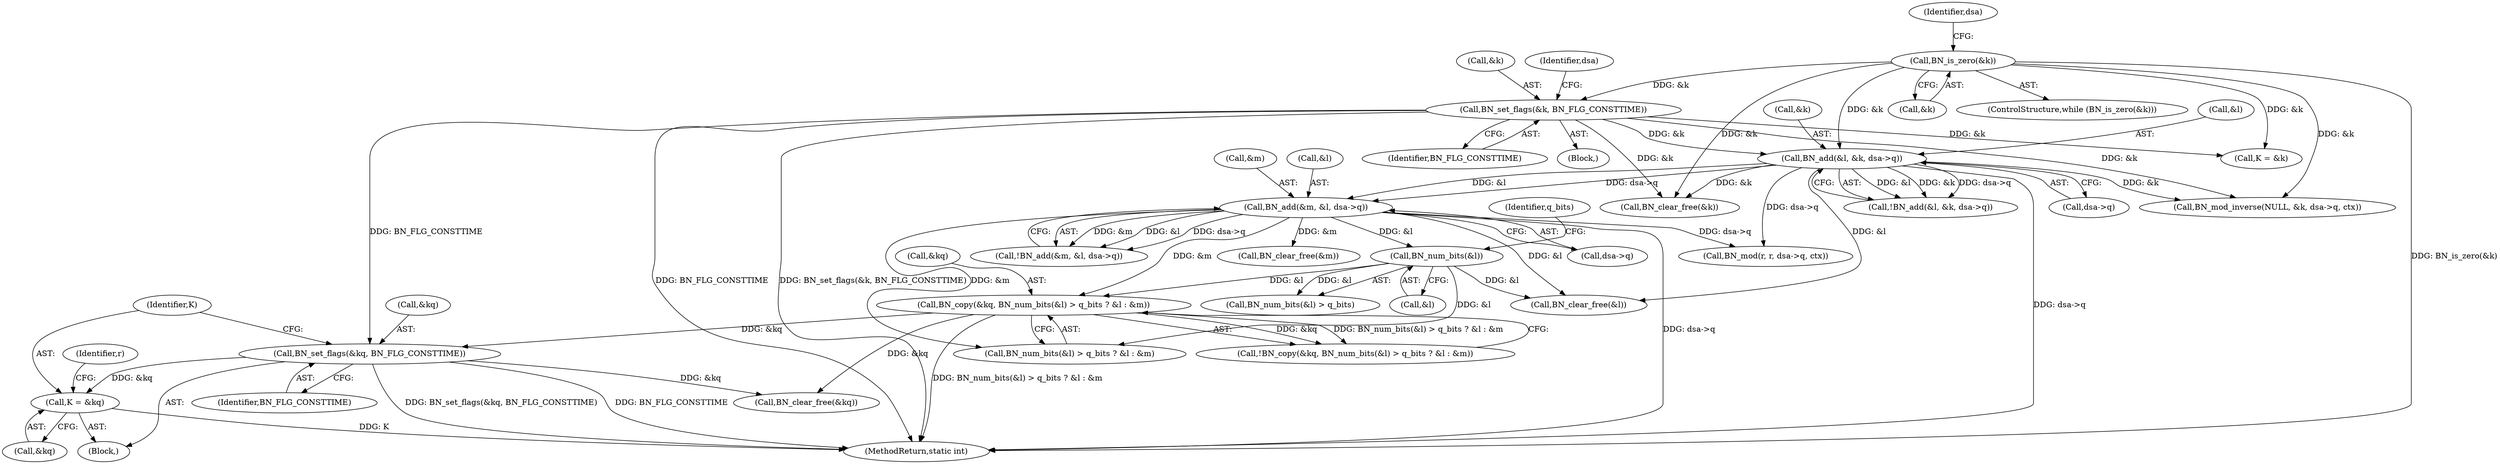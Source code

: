 digraph "0_openssl_43e6a58d4991a451daf4891ff05a48735df871ac@pointer" {
"1000307" [label="(Call,K = &kq)"];
"1000303" [label="(Call,BN_set_flags(&kq, BN_FLG_CONSTTIME))"];
"1000289" [label="(Call,BN_copy(&kq, BN_num_bits(&l) > q_bits ? &l : &m))"];
"1000294" [label="(Call,BN_num_bits(&l))"];
"1000280" [label="(Call,BN_add(&m, &l, dsa->q))"];
"1000270" [label="(Call,BN_add(&l, &k, dsa->q))"];
"1000222" [label="(Call,BN_is_zero(&k))"];
"1000234" [label="(Call,BN_set_flags(&k, BN_FLG_CONSTTIME))"];
"1000285" [label="(Call,dsa->q)"];
"1000331" [label="(Call,BN_mod_inverse(NULL, &k, dsa->q, ctx))"];
"1000273" [label="(Call,&k)"];
"1000279" [label="(Call,!BN_add(&m, &l, dsa->q))"];
"1000391" [label="(Call,BN_clear_free(&k))"];
"1000237" [label="(Identifier,BN_FLG_CONSTTIME)"];
"1000290" [label="(Call,&kq)"];
"1000320" [label="(Identifier,r)"];
"1000281" [label="(Call,&m)"];
"1000222" [label="(Call,BN_is_zero(&k))"];
"1000223" [label="(Call,&k)"];
"1000233" [label="(Block,)"];
"1000297" [label="(Identifier,q_bits)"];
"1000394" [label="(Call,BN_clear_free(&kq))"];
"1000303" [label="(Call,BN_set_flags(&kq, BN_FLG_CONSTTIME))"];
"1000288" [label="(Call,!BN_copy(&kq, BN_num_bits(&l) > q_bits ? &l : &m))"];
"1000283" [label="(Call,&l)"];
"1000319" [label="(Call,BN_mod(r, r, dsa->q, ctx))"];
"1000308" [label="(Identifier,K)"];
"1000295" [label="(Call,&l)"];
"1000271" [label="(Call,&l)"];
"1000280" [label="(Call,BN_add(&m, &l, dsa->q))"];
"1000275" [label="(Call,dsa->q)"];
"1000309" [label="(Call,&kq)"];
"1000235" [label="(Call,&k)"];
"1000405" [label="(MethodReturn,static int)"];
"1000397" [label="(Call,BN_clear_free(&l))"];
"1000221" [label="(ControlStructure,while (BN_is_zero(&k)))"];
"1000229" [label="(Identifier,dsa)"];
"1000293" [label="(Call,BN_num_bits(&l) > q_bits)"];
"1000307" [label="(Call,K = &kq)"];
"1000400" [label="(Call,BN_clear_free(&m))"];
"1000306" [label="(Identifier,BN_FLG_CONSTTIME)"];
"1000292" [label="(Call,BN_num_bits(&l) > q_bits ? &l : &m)"];
"1000266" [label="(Block,)"];
"1000241" [label="(Identifier,dsa)"];
"1000269" [label="(Call,!BN_add(&l, &k, dsa->q))"];
"1000304" [label="(Call,&kq)"];
"1000234" [label="(Call,BN_set_flags(&k, BN_FLG_CONSTTIME))"];
"1000313" [label="(Call,K = &k)"];
"1000294" [label="(Call,BN_num_bits(&l))"];
"1000289" [label="(Call,BN_copy(&kq, BN_num_bits(&l) > q_bits ? &l : &m))"];
"1000270" [label="(Call,BN_add(&l, &k, dsa->q))"];
"1000307" -> "1000266"  [label="AST: "];
"1000307" -> "1000309"  [label="CFG: "];
"1000308" -> "1000307"  [label="AST: "];
"1000309" -> "1000307"  [label="AST: "];
"1000320" -> "1000307"  [label="CFG: "];
"1000307" -> "1000405"  [label="DDG: K"];
"1000303" -> "1000307"  [label="DDG: &kq"];
"1000303" -> "1000266"  [label="AST: "];
"1000303" -> "1000306"  [label="CFG: "];
"1000304" -> "1000303"  [label="AST: "];
"1000306" -> "1000303"  [label="AST: "];
"1000308" -> "1000303"  [label="CFG: "];
"1000303" -> "1000405"  [label="DDG: BN_set_flags(&kq, BN_FLG_CONSTTIME)"];
"1000303" -> "1000405"  [label="DDG: BN_FLG_CONSTTIME"];
"1000289" -> "1000303"  [label="DDG: &kq"];
"1000234" -> "1000303"  [label="DDG: BN_FLG_CONSTTIME"];
"1000303" -> "1000394"  [label="DDG: &kq"];
"1000289" -> "1000288"  [label="AST: "];
"1000289" -> "1000292"  [label="CFG: "];
"1000290" -> "1000289"  [label="AST: "];
"1000292" -> "1000289"  [label="AST: "];
"1000288" -> "1000289"  [label="CFG: "];
"1000289" -> "1000405"  [label="DDG: BN_num_bits(&l) > q_bits ? &l : &m"];
"1000289" -> "1000288"  [label="DDG: &kq"];
"1000289" -> "1000288"  [label="DDG: BN_num_bits(&l) > q_bits ? &l : &m"];
"1000294" -> "1000289"  [label="DDG: &l"];
"1000280" -> "1000289"  [label="DDG: &m"];
"1000289" -> "1000394"  [label="DDG: &kq"];
"1000294" -> "1000293"  [label="AST: "];
"1000294" -> "1000295"  [label="CFG: "];
"1000295" -> "1000294"  [label="AST: "];
"1000297" -> "1000294"  [label="CFG: "];
"1000294" -> "1000293"  [label="DDG: &l"];
"1000280" -> "1000294"  [label="DDG: &l"];
"1000294" -> "1000292"  [label="DDG: &l"];
"1000294" -> "1000397"  [label="DDG: &l"];
"1000280" -> "1000279"  [label="AST: "];
"1000280" -> "1000285"  [label="CFG: "];
"1000281" -> "1000280"  [label="AST: "];
"1000283" -> "1000280"  [label="AST: "];
"1000285" -> "1000280"  [label="AST: "];
"1000279" -> "1000280"  [label="CFG: "];
"1000280" -> "1000405"  [label="DDG: dsa->q"];
"1000280" -> "1000279"  [label="DDG: &m"];
"1000280" -> "1000279"  [label="DDG: &l"];
"1000280" -> "1000279"  [label="DDG: dsa->q"];
"1000270" -> "1000280"  [label="DDG: &l"];
"1000270" -> "1000280"  [label="DDG: dsa->q"];
"1000280" -> "1000292"  [label="DDG: &m"];
"1000280" -> "1000319"  [label="DDG: dsa->q"];
"1000280" -> "1000397"  [label="DDG: &l"];
"1000280" -> "1000400"  [label="DDG: &m"];
"1000270" -> "1000269"  [label="AST: "];
"1000270" -> "1000275"  [label="CFG: "];
"1000271" -> "1000270"  [label="AST: "];
"1000273" -> "1000270"  [label="AST: "];
"1000275" -> "1000270"  [label="AST: "];
"1000269" -> "1000270"  [label="CFG: "];
"1000270" -> "1000405"  [label="DDG: dsa->q"];
"1000270" -> "1000269"  [label="DDG: &l"];
"1000270" -> "1000269"  [label="DDG: &k"];
"1000270" -> "1000269"  [label="DDG: dsa->q"];
"1000222" -> "1000270"  [label="DDG: &k"];
"1000234" -> "1000270"  [label="DDG: &k"];
"1000270" -> "1000319"  [label="DDG: dsa->q"];
"1000270" -> "1000331"  [label="DDG: &k"];
"1000270" -> "1000391"  [label="DDG: &k"];
"1000270" -> "1000397"  [label="DDG: &l"];
"1000222" -> "1000221"  [label="AST: "];
"1000222" -> "1000223"  [label="CFG: "];
"1000223" -> "1000222"  [label="AST: "];
"1000229" -> "1000222"  [label="CFG: "];
"1000222" -> "1000405"  [label="DDG: BN_is_zero(&k)"];
"1000222" -> "1000234"  [label="DDG: &k"];
"1000222" -> "1000313"  [label="DDG: &k"];
"1000222" -> "1000331"  [label="DDG: &k"];
"1000222" -> "1000391"  [label="DDG: &k"];
"1000234" -> "1000233"  [label="AST: "];
"1000234" -> "1000237"  [label="CFG: "];
"1000235" -> "1000234"  [label="AST: "];
"1000237" -> "1000234"  [label="AST: "];
"1000241" -> "1000234"  [label="CFG: "];
"1000234" -> "1000405"  [label="DDG: BN_FLG_CONSTTIME"];
"1000234" -> "1000405"  [label="DDG: BN_set_flags(&k, BN_FLG_CONSTTIME)"];
"1000234" -> "1000313"  [label="DDG: &k"];
"1000234" -> "1000331"  [label="DDG: &k"];
"1000234" -> "1000391"  [label="DDG: &k"];
}
